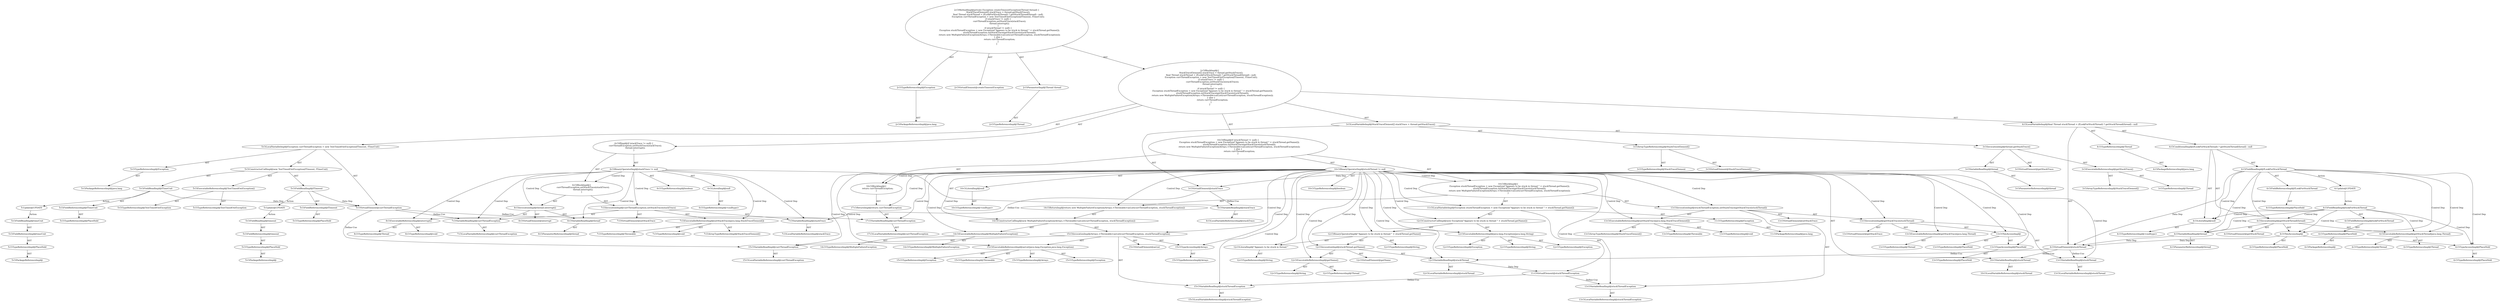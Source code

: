 digraph "createTimeoutException#?,Thread" {
0 [label="2:CtTypeReferenceImpl@Exception" shape=ellipse]
1 [label="2:CtPackageReferenceImpl@java.lang" shape=ellipse]
2 [label="2:CtVirtualElement@createTimeoutException" shape=ellipse]
3 [label="2:CtParameterImpl@Thread thread" shape=ellipse]
4 [label="2:CtTypeReferenceImpl@Thread" shape=ellipse]
5 [label="3:CtVirtualElement@StackTraceElement[]" shape=ellipse]
6 [label="3:CtArrayTypeReferenceImpl@StackTraceElement[]" shape=ellipse]
7 [label="3:CtTypeReferenceImpl@StackTraceElement" shape=ellipse]
8 [label="3:CtExecutableReferenceImpl@getStackTrace()" shape=ellipse]
9 [label="3:CtTypeReferenceImpl@Thread" shape=ellipse]
10 [label="3:CtArrayTypeReferenceImpl@StackTraceElement[]" shape=ellipse]
11 [label="3:CtVirtualElement@getStackTrace" shape=ellipse]
12 [label="3:CtVariableReadImpl@thread" shape=ellipse]
13 [label="3:CtParameterReferenceImpl@thread" shape=ellipse]
14 [label="3:CtInvocationImpl@thread.getStackTrace()" shape=ellipse]
15 [label="3:CtVirtualElement@stackTrace" shape=ellipse]
16 [label="3:CtLocalVariableImpl@StackTraceElement[] stackTrace = thread.getStackTrace()" shape=ellipse]
17 [label="4:CtTypeReferenceImpl@Thread" shape=ellipse]
18 [label="4:CtPackageReferenceImpl@java.lang" shape=ellipse]
19 [label="4:CtFieldReferenceImpl@fLookForStuckThread" shape=ellipse]
20 [label="4:CtTypeReferenceImpl@PlaceHold" shape=ellipse]
21 [label="4:CtFieldReadImpl@fLookForStuckThread" shape=ellipse]
22 [label="4:CtExecutableReferenceImpl@getStuckThread(java.lang.Thread)" shape=ellipse]
23 [label="4:CtTypeReferenceImpl@Thread" shape=ellipse]
24 [label="4:CtTypeReferenceImpl@Thread" shape=ellipse]
25 [label="4:CtVirtualElement@getStuckThread" shape=ellipse]
26 [label="4:CtTypeAccessImpl@PlaceHold" shape=ellipse]
27 [label="4:CtTypeReferenceImpl@PlaceHold" shape=ellipse]
28 [label="4:CtThisAccessImpl@" shape=ellipse]
29 [label="4:CtTypeReferenceImpl@PlaceHold" shape=ellipse]
30 [label="4:CtVariableReadImpl@thread" shape=ellipse]
31 [label="4:CtParameterReferenceImpl@thread" shape=ellipse]
32 [label="4:CtInvocationImpl@getStuckThread(thread)" shape=ellipse]
33 [label="4:CtLiteralImpl@null" shape=ellipse]
34 [label="4:CtTypeReferenceImpl@<nulltype>" shape=ellipse]
35 [label="4:CtConditionalImpl@(fLookForStuckThread) ? getStuckThread(thread) : null" shape=ellipse]
36 [label="4:CtVirtualElement@stuckThread" shape=ellipse]
37 [label="4:CtLocalVariableImpl@final Thread stuckThread = (fLookForStuckThread) ? getStuckThread(thread) : null" shape=ellipse]
38 [label="5:CtTypeReferenceImpl@Exception" shape=ellipse]
39 [label="5:CtPackageReferenceImpl@java.lang" shape=ellipse]
40 [label="5:CtExecutableReferenceImpl@TestTimedOutException()" shape=ellipse]
41 [label="5:CtTypeReferenceImpl@TestTimedOutException" shape=ellipse]
42 [label="5:CtTypeReferenceImpl@TestTimedOutException" shape=ellipse]
43 [label="5:CtFieldReferenceImpl@fTimeout" shape=ellipse]
44 [label="5:CtTypeReferenceImpl@PlaceHold" shape=ellipse]
45 [label="5:CtFieldReadImpl@fTimeout" shape=ellipse]
46 [label="5:CtFieldReferenceImpl@fTimeUnit" shape=ellipse]
47 [label="5:CtTypeReferenceImpl@PlaceHold" shape=ellipse]
48 [label="5:CtFieldReadImpl@fTimeUnit" shape=ellipse]
49 [label="5:CtConstructorCallImpl@new TestTimedOutException(fTimeout, fTimeUnit)" shape=ellipse]
50 [label="5:CtVirtualElement@currThreadException" shape=ellipse]
51 [label="5:CtLocalVariableImpl@Exception currThreadException = new TestTimedOutException(fTimeout, fTimeUnit)" shape=ellipse]
52 [label="6:CtVariableReadImpl@stackTrace" shape=ellipse]
53 [label="6:CtLocalVariableReferenceImpl@stackTrace" shape=ellipse]
54 [label="6:CtLiteralImpl@null" shape=ellipse]
55 [label="6:CtTypeReferenceImpl@<nulltype>" shape=ellipse]
56 [label="6:CtBinaryOperatorImpl@stackTrace != null" shape=ellipse]
57 [label="6:CtTypeReferenceImpl@boolean" shape=ellipse]
58 [label="7:CtExecutableReferenceImpl@setStackTrace(java.lang.StackTraceElement[])" shape=ellipse]
59 [label="7:CtTypeReferenceImpl@Throwable" shape=ellipse]
60 [label="7:CtTypeReferenceImpl@void" shape=ellipse]
61 [label="7:CtArrayTypeReferenceImpl@StackTraceElement[]" shape=ellipse]
62 [label="7:CtVirtualElement@setStackTrace" shape=ellipse]
63 [label="7:CtVariableReadImpl@currThreadException" shape=ellipse]
64 [label="7:CtLocalVariableReferenceImpl@currThreadException" shape=ellipse]
65 [label="7:CtVariableReadImpl@stackTrace" shape=ellipse]
66 [label="7:CtLocalVariableReferenceImpl@stackTrace" shape=ellipse]
67 [label="7:CtInvocationImpl@currThreadException.setStackTrace(stackTrace)" shape=ellipse]
68 [label="8:CtExecutableReferenceImpl@interrupt()" shape=ellipse]
69 [label="8:CtTypeReferenceImpl@Thread" shape=ellipse]
70 [label="8:CtTypeReferenceImpl@void" shape=ellipse]
71 [label="8:CtVirtualElement@interrupt" shape=ellipse]
72 [label="8:CtVariableReadImpl@thread" shape=ellipse]
73 [label="8:CtParameterReferenceImpl@thread" shape=ellipse]
74 [label="8:CtInvocationImpl@thread.interrupt()" shape=ellipse]
75 [label="6:CtBlockImpl@\{
    currThreadException.setStackTrace(stackTrace);
    thread.interrupt();
\}" shape=ellipse]
76 [label="6:CtIfImpl@if (stackTrace != null) \{
    currThreadException.setStackTrace(stackTrace);
    thread.interrupt();
\}" shape=ellipse]
77 [label="10:CtVariableReadImpl@stuckThread" shape=ellipse]
78 [label="10:CtLocalVariableReferenceImpl@stuckThread" shape=ellipse]
79 [label="10:CtLiteralImpl@null" shape=ellipse]
80 [label="10:CtTypeReferenceImpl@<nulltype>" shape=ellipse]
81 [label="10:CtBinaryOperatorImpl@stuckThread != null" shape=ellipse]
82 [label="10:CtTypeReferenceImpl@boolean" shape=ellipse]
83 [label="11:CtTypeReferenceImpl@Exception" shape=ellipse]
84 [label="11:CtPackageReferenceImpl@java.lang" shape=ellipse]
85 [label="12:CtExecutableReferenceImpl@java.lang.Exception(java.lang.String)" shape=ellipse]
86 [label="12:CtTypeReferenceImpl@Exception" shape=ellipse]
87 [label="12:CtTypeReferenceImpl@Exception" shape=ellipse]
88 [label="12:CtTypeReferenceImpl@String" shape=ellipse]
89 [label="12:CtLiteralImpl@\"Appears to be stuck in thread \"" shape=ellipse]
90 [label="12:CtTypeReferenceImpl@String" shape=ellipse]
91 [label="12:CtExecutableReferenceImpl@getName()" shape=ellipse]
92 [label="12:CtTypeReferenceImpl@Thread" shape=ellipse]
93 [label="12:CtTypeReferenceImpl@String" shape=ellipse]
94 [label="12:CtVirtualElement@getName" shape=ellipse]
95 [label="12:CtVariableReadImpl@stuckThread" shape=ellipse]
96 [label="12:CtLocalVariableReferenceImpl@stuckThread" shape=ellipse]
97 [label="12:CtInvocationImpl@stuckThread.getName()" shape=ellipse]
98 [label="12:CtBinaryOperatorImpl@\"Appears to be stuck in thread \" + stuckThread.getName()" shape=ellipse]
99 [label="12:CtTypeReferenceImpl@String" shape=ellipse]
100 [label="12:CtConstructorCallImpl@new Exception(\"Appears to be stuck in thread \" + stuckThread.getName())" shape=ellipse]
101 [label="11:CtVirtualElement@stuckThreadException" shape=ellipse]
102 [label="11:CtLocalVariableImpl@Exception stuckThreadException = new Exception(\"Appears to be stuck in thread \" + stuckThread.getName())" shape=ellipse]
103 [label="13:CtExecutableReferenceImpl@setStackTrace(java.lang.StackTraceElement[])" shape=ellipse]
104 [label="13:CtTypeReferenceImpl@Throwable" shape=ellipse]
105 [label="13:CtTypeReferenceImpl@void" shape=ellipse]
106 [label="13:CtArrayTypeReferenceImpl@StackTraceElement[]" shape=ellipse]
107 [label="13:CtVirtualElement@setStackTrace" shape=ellipse]
108 [label="13:CtVariableReadImpl@stuckThreadException" shape=ellipse]
109 [label="13:CtLocalVariableReferenceImpl@stuckThreadException" shape=ellipse]
110 [label="13:CtExecutableReferenceImpl@getStackTrace(java.lang.Thread)" shape=ellipse]
111 [label="13:CtTypeReferenceImpl@Thread" shape=ellipse]
112 [label="13:CtVirtualElement@getStackTrace" shape=ellipse]
113 [label="13:CtTypeAccessImpl@PlaceHold" shape=ellipse]
114 [label="13:CtTypeReferenceImpl@PlaceHold" shape=ellipse]
115 [label="13:CtThisAccessImpl@" shape=ellipse]
116 [label="13:CtTypeReferenceImpl@PlaceHold" shape=ellipse]
117 [label="13:CtVariableReadImpl@stuckThread" shape=ellipse]
118 [label="13:CtLocalVariableReferenceImpl@stuckThread" shape=ellipse]
119 [label="13:CtInvocationImpl@getStackTrace(stuckThread)" shape=ellipse]
120 [label="13:CtInvocationImpl@stuckThreadException.setStackTrace(getStackTrace(stuckThread))" shape=ellipse]
121 [label="14:CtExecutableReferenceImpl@MultipleFailureException()" shape=ellipse]
122 [label="14:CtTypeReferenceImpl@MultipleFailureException" shape=ellipse]
123 [label="14:CtTypeReferenceImpl@MultipleFailureException" shape=ellipse]
124 [label="15:CtExecutableReferenceImpl@asList(java.lang.Exception,java.lang.Exception)" shape=ellipse]
125 [label="15:CtTypeReferenceImpl@Arrays" shape=ellipse]
126 [label="15:CtTypeReferenceImpl@Exception" shape=ellipse]
127 [label="15:CtTypeReferenceImpl@Exception" shape=ellipse]
128 [label="15:CtTypeReferenceImpl@Throwable" shape=ellipse]
129 [label="15:CtVirtualElement@asList" shape=ellipse]
130 [label="15:CtTypeAccessImpl@Arrays" shape=ellipse]
131 [label="15:CtTypeReferenceImpl@Arrays" shape=ellipse]
132 [label="15:CtVariableReadImpl@currThreadException" shape=ellipse]
133 [label="15:CtLocalVariableReferenceImpl@currThreadException" shape=ellipse]
134 [label="15:CtVariableReadImpl@stuckThreadException" shape=ellipse]
135 [label="15:CtLocalVariableReferenceImpl@stuckThreadException" shape=ellipse]
136 [label="15:CtInvocationImpl@Arrays.<Throwable>asList(currThreadException, stuckThreadException)" shape=ellipse]
137 [label="14:CtConstructorCallImpl@new MultipleFailureException(Arrays.<Throwable>asList(currThreadException, stuckThreadException))" shape=ellipse]
138 [label="14:CtReturnImpl@return new MultipleFailureException(Arrays.<Throwable>asList(currThreadException, stuckThreadException))" shape=ellipse]
139 [label="10:CtBlockImpl@\{
    Exception stuckThreadException = new Exception(\"Appears to be stuck in thread \" + stuckThread.getName());
    stuckThreadException.setStackTrace(getStackTrace(stuckThread));
    return new MultipleFailureException(Arrays.<Throwable>asList(currThreadException, stuckThreadException));
\}" shape=ellipse]
140 [label="17:CtVariableReadImpl@currThreadException" shape=ellipse]
141 [label="17:CtLocalVariableReferenceImpl@currThreadException" shape=ellipse]
142 [label="17:CtReturnImpl@return currThreadException" shape=ellipse]
143 [label="16:CtBlockImpl@\{
    return currThreadException;
\}" shape=ellipse]
144 [label="10:CtIfImpl@if (stuckThread != null) \{
    Exception stuckThreadException = new Exception(\"Appears to be stuck in thread \" + stuckThread.getName());
    stuckThreadException.setStackTrace(getStackTrace(stuckThread));
    return new MultipleFailureException(Arrays.<Throwable>asList(currThreadException, stuckThreadException));
\} else \{
    return currThreadException;
\}" shape=ellipse]
145 [label="2:CtBlockImpl@\{
    StackTraceElement[] stackTrace = thread.getStackTrace();
    final Thread stuckThread = (fLookForStuckThread) ? getStuckThread(thread) : null;
    Exception currThreadException = new TestTimedOutException(fTimeout, fTimeUnit);
    if (stackTrace != null) \{
        currThreadException.setStackTrace(stackTrace);
        thread.interrupt();
    \}
    if (stuckThread != null) \{
        Exception stuckThreadException = new Exception(\"Appears to be stuck in thread \" + stuckThread.getName());
        stuckThreadException.setStackTrace(getStackTrace(stuckThread));
        return new MultipleFailureException(Arrays.<Throwable>asList(currThreadException, stuckThreadException));
    \} else \{
        return currThreadException;
    \}
\}" shape=ellipse]
146 [label="2:CtMethodImpl@private Exception createTimeoutException(Thread thread) \{
    StackTraceElement[] stackTrace = thread.getStackTrace();
    final Thread stuckThread = (fLookForStuckThread) ? getStuckThread(thread) : null;
    Exception currThreadException = new TestTimedOutException(fTimeout, fTimeUnit);
    if (stackTrace != null) \{
        currThreadException.setStackTrace(stackTrace);
        thread.interrupt();
    \}
    if (stuckThread != null) \{
        Exception stuckThreadException = new Exception(\"Appears to be stuck in thread \" + stuckThread.getName());
        stuckThreadException.setStackTrace(getStackTrace(stuckThread));
        return new MultipleFailureException(Arrays.<Throwable>asList(currThreadException, stuckThreadException));
    \} else \{
        return currThreadException;
    \}
\}" shape=ellipse]
147 [label="4:Update@UPDATE" shape=ellipse]
148 [label="4:CtPackageReferenceImpl@" shape=ellipse]
149 [label="4:CtTypeReferenceImpl@PlaceHold" shape=ellipse]
150 [label="4:CtFieldReferenceImpl@lookForStuckThread" shape=ellipse]
151 [label="4:CtFieldReadImpl@lookForStuckThread" shape=ellipse]
152 [label="5:Update@UPDATE" shape=ellipse]
153 [label="5:CtPackageReferenceImpl@" shape=ellipse]
154 [label="5:CtTypeReferenceImpl@PlaceHold" shape=ellipse]
155 [label="5:CtFieldReferenceImpl@timeout" shape=ellipse]
156 [label="5:CtFieldReadImpl@timeout" shape=ellipse]
157 [label="5:Update@UPDATE" shape=ellipse]
158 [label="5:CtPackageReferenceImpl@" shape=ellipse]
159 [label="5:CtTypeReferenceImpl@PlaceHold" shape=ellipse]
160 [label="5:CtFieldReferenceImpl@timeUnit" shape=ellipse]
161 [label="5:CtFieldReadImpl@timeUnit" shape=ellipse]
0 -> 1 [label="AST"];
3 -> 4 [label="AST"];
6 -> 5 [label="AST"];
6 -> 7 [label="AST"];
8 -> 9 [label="AST"];
8 -> 10 [label="AST"];
12 -> 13 [label="AST"];
12 -> 15 [label="Data Dep"];
14 -> 11 [label="AST"];
14 -> 12 [label="AST"];
14 -> 8 [label="AST"];
15 -> 52 [label="Define-Use"];
15 -> 65 [label="Define-Use"];
16 -> 15 [label="AST"];
16 -> 6 [label="AST"];
16 -> 14 [label="AST"];
17 -> 18 [label="AST"];
19 -> 20 [label="AST"];
21 -> 19 [label="AST"];
21 -> 32 [label="Control Dep"];
21 -> 22 [label="Control Dep"];
21 -> 28 [label="Control Dep"];
21 -> 26 [label="Control Dep"];
21 -> 30 [label="Control Dep"];
21 -> 33 [label="Control Dep"];
21 -> 36 [label="Data Dep"];
21 -> 147 [label="Action"];
22 -> 23 [label="AST"];
22 -> 24 [label="AST"];
26 -> 27 [label="AST"];
28 -> 29 [label="AST"];
28 -> 26 [label="AST"];
28 -> 36 [label="Data Dep"];
30 -> 31 [label="AST"];
30 -> 36 [label="Data Dep"];
32 -> 25 [label="AST"];
32 -> 28 [label="AST"];
32 -> 22 [label="AST"];
32 -> 30 [label="AST"];
33 -> 34 [label="AST"];
35 -> 21 [label="AST"];
35 -> 32 [label="AST"];
35 -> 33 [label="AST"];
36 -> 77 [label="Define-Use"];
36 -> 95 [label="Define-Use"];
36 -> 117 [label="Define-Use"];
37 -> 36 [label="AST"];
37 -> 17 [label="AST"];
37 -> 35 [label="AST"];
38 -> 39 [label="AST"];
40 -> 41 [label="AST"];
40 -> 42 [label="AST"];
43 -> 44 [label="AST"];
45 -> 43 [label="AST"];
45 -> 50 [label="Data Dep"];
45 -> 152 [label="Action"];
46 -> 47 [label="AST"];
48 -> 46 [label="AST"];
48 -> 50 [label="Data Dep"];
48 -> 157 [label="Action"];
49 -> 40 [label="AST"];
49 -> 45 [label="AST"];
49 -> 48 [label="AST"];
50 -> 63 [label="Define-Use"];
50 -> 132 [label="Define-Use"];
50 -> 140 [label="Define-Use"];
51 -> 50 [label="AST"];
51 -> 38 [label="AST"];
51 -> 49 [label="AST"];
52 -> 53 [label="AST"];
54 -> 55 [label="AST"];
56 -> 57 [label="AST"];
56 -> 52 [label="AST"];
56 -> 54 [label="AST"];
56 -> 75 [label="Control Dep"];
56 -> 67 [label="Control Dep"];
56 -> 58 [label="Control Dep"];
56 -> 63 [label="Control Dep"];
56 -> 65 [label="Control Dep"];
56 -> 74 [label="Control Dep"];
56 -> 68 [label="Control Dep"];
56 -> 72 [label="Control Dep"];
58 -> 59 [label="AST"];
58 -> 60 [label="AST"];
58 -> 61 [label="AST"];
63 -> 64 [label="AST"];
65 -> 66 [label="AST"];
67 -> 62 [label="AST"];
67 -> 63 [label="AST"];
67 -> 58 [label="AST"];
67 -> 65 [label="AST"];
68 -> 69 [label="AST"];
68 -> 70 [label="AST"];
72 -> 73 [label="AST"];
74 -> 71 [label="AST"];
74 -> 72 [label="AST"];
74 -> 68 [label="AST"];
75 -> 67 [label="AST"];
75 -> 74 [label="AST"];
76 -> 56 [label="AST"];
76 -> 75 [label="AST"];
77 -> 78 [label="AST"];
79 -> 80 [label="AST"];
81 -> 82 [label="AST"];
81 -> 77 [label="AST"];
81 -> 79 [label="AST"];
81 -> 139 [label="Control Dep"];
81 -> 102 [label="Control Dep"];
81 -> 100 [label="Control Dep"];
81 -> 85 [label="Control Dep"];
81 -> 98 [label="Control Dep"];
81 -> 89 [label="Control Dep"];
81 -> 97 [label="Control Dep"];
81 -> 91 [label="Control Dep"];
81 -> 95 [label="Control Dep"];
81 -> 120 [label="Control Dep"];
81 -> 103 [label="Control Dep"];
81 -> 108 [label="Control Dep"];
81 -> 119 [label="Control Dep"];
81 -> 110 [label="Control Dep"];
81 -> 115 [label="Control Dep"];
81 -> 113 [label="Control Dep"];
81 -> 117 [label="Control Dep"];
81 -> 138 [label="Control Dep"];
81 -> 137 [label="Control Dep"];
81 -> 121 [label="Control Dep"];
81 -> 136 [label="Control Dep"];
81 -> 124 [label="Control Dep"];
81 -> 130 [label="Control Dep"];
81 -> 132 [label="Control Dep"];
81 -> 134 [label="Control Dep"];
81 -> 143 [label="Control Dep"];
81 -> 142 [label="Control Dep"];
81 -> 140 [label="Control Dep"];
83 -> 84 [label="AST"];
85 -> 86 [label="AST"];
85 -> 87 [label="AST"];
85 -> 88 [label="AST"];
89 -> 90 [label="AST"];
91 -> 92 [label="AST"];
91 -> 93 [label="AST"];
95 -> 96 [label="AST"];
95 -> 101 [label="Data Dep"];
97 -> 94 [label="AST"];
97 -> 95 [label="AST"];
97 -> 91 [label="AST"];
98 -> 99 [label="AST"];
98 -> 89 [label="AST"];
98 -> 97 [label="AST"];
100 -> 85 [label="AST"];
100 -> 98 [label="AST"];
101 -> 108 [label="Define-Use"];
101 -> 134 [label="Define-Use"];
102 -> 101 [label="AST"];
102 -> 83 [label="AST"];
102 -> 100 [label="AST"];
103 -> 104 [label="AST"];
103 -> 105 [label="AST"];
103 -> 106 [label="AST"];
108 -> 109 [label="AST"];
110 -> 111 [label="AST"];
113 -> 114 [label="AST"];
115 -> 116 [label="AST"];
115 -> 113 [label="AST"];
117 -> 118 [label="AST"];
119 -> 112 [label="AST"];
119 -> 115 [label="AST"];
119 -> 110 [label="AST"];
119 -> 117 [label="AST"];
120 -> 107 [label="AST"];
120 -> 108 [label="AST"];
120 -> 103 [label="AST"];
120 -> 119 [label="AST"];
121 -> 122 [label="AST"];
121 -> 123 [label="AST"];
124 -> 125 [label="AST"];
124 -> 126 [label="AST"];
124 -> 127 [label="AST"];
124 -> 128 [label="AST"];
130 -> 131 [label="AST"];
132 -> 133 [label="AST"];
134 -> 135 [label="AST"];
136 -> 129 [label="AST"];
136 -> 130 [label="AST"];
136 -> 124 [label="AST"];
136 -> 132 [label="AST"];
136 -> 134 [label="AST"];
137 -> 121 [label="AST"];
137 -> 136 [label="AST"];
138 -> 137 [label="AST"];
139 -> 102 [label="AST"];
139 -> 120 [label="AST"];
139 -> 138 [label="AST"];
140 -> 141 [label="AST"];
142 -> 140 [label="AST"];
143 -> 142 [label="AST"];
144 -> 81 [label="AST"];
144 -> 139 [label="AST"];
144 -> 143 [label="AST"];
145 -> 16 [label="AST"];
145 -> 37 [label="AST"];
145 -> 51 [label="AST"];
145 -> 76 [label="AST"];
145 -> 144 [label="AST"];
146 -> 2 [label="AST"];
146 -> 0 [label="AST"];
146 -> 3 [label="AST"];
146 -> 145 [label="AST"];
147 -> 151 [label="Action"];
149 -> 148 [label="AST"];
150 -> 149 [label="AST"];
151 -> 150 [label="AST"];
151 -> 32 [label="Control Dep"];
151 -> 22 [label="Control Dep"];
151 -> 28 [label="Control Dep"];
151 -> 26 [label="Control Dep"];
151 -> 30 [label="Control Dep"];
151 -> 33 [label="Control Dep"];
152 -> 156 [label="Action"];
154 -> 153 [label="AST"];
155 -> 154 [label="AST"];
156 -> 155 [label="AST"];
157 -> 161 [label="Action"];
159 -> 158 [label="AST"];
160 -> 159 [label="AST"];
161 -> 160 [label="AST"];
}